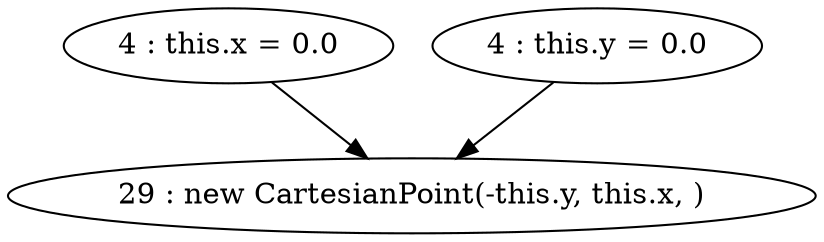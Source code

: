 digraph G {
"4 : this.x = 0.0"
"4 : this.x = 0.0" -> "29 : new CartesianPoint(-this.y, this.x, )"
"4 : this.y = 0.0"
"4 : this.y = 0.0" -> "29 : new CartesianPoint(-this.y, this.x, )"
"29 : new CartesianPoint(-this.y, this.x, )"
}